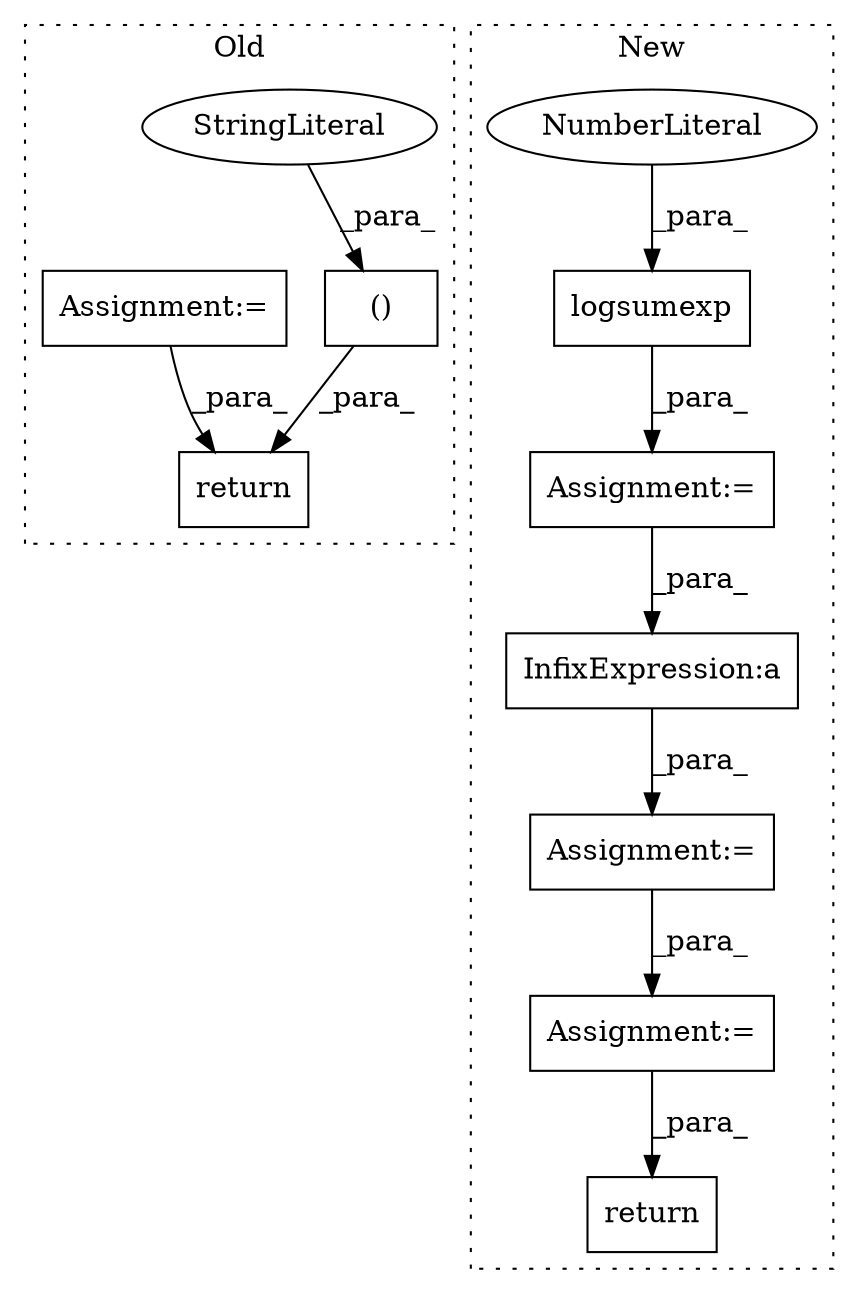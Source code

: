 digraph G {
subgraph cluster0 {
1 [label="return" a="41" s="3436" l="7" shape="box"];
7 [label="()" a="106" s="3233" l="33" shape="box"];
8 [label="StringLiteral" a="45" s="3250" l="16" shape="ellipse"];
9 [label="Assignment:=" a="7" s="3196" l="1" shape="box"];
label = "Old";
style="dotted";
}
subgraph cluster1 {
2 [label="logsumexp" a="32" s="3237,3248" l="10,1" shape="box"];
3 [label="Assignment:=" a="7" s="3262" l="1" shape="box"];
4 [label="return" a="41" s="3637" l="7" shape="box"];
5 [label="NumberLiteral" a="34" s="3247" l="1" shape="ellipse"];
6 [label="InfixExpression:a" a="27" s="3270" l="3" shape="box"];
10 [label="Assignment:=" a="7" s="3569" l="1" shape="box"];
11 [label="Assignment:=" a="7" s="3223" l="1" shape="box"];
label = "New";
style="dotted";
}
2 -> 11 [label="_para_"];
3 -> 10 [label="_para_"];
5 -> 2 [label="_para_"];
6 -> 3 [label="_para_"];
7 -> 1 [label="_para_"];
8 -> 7 [label="_para_"];
9 -> 1 [label="_para_"];
10 -> 4 [label="_para_"];
11 -> 6 [label="_para_"];
}